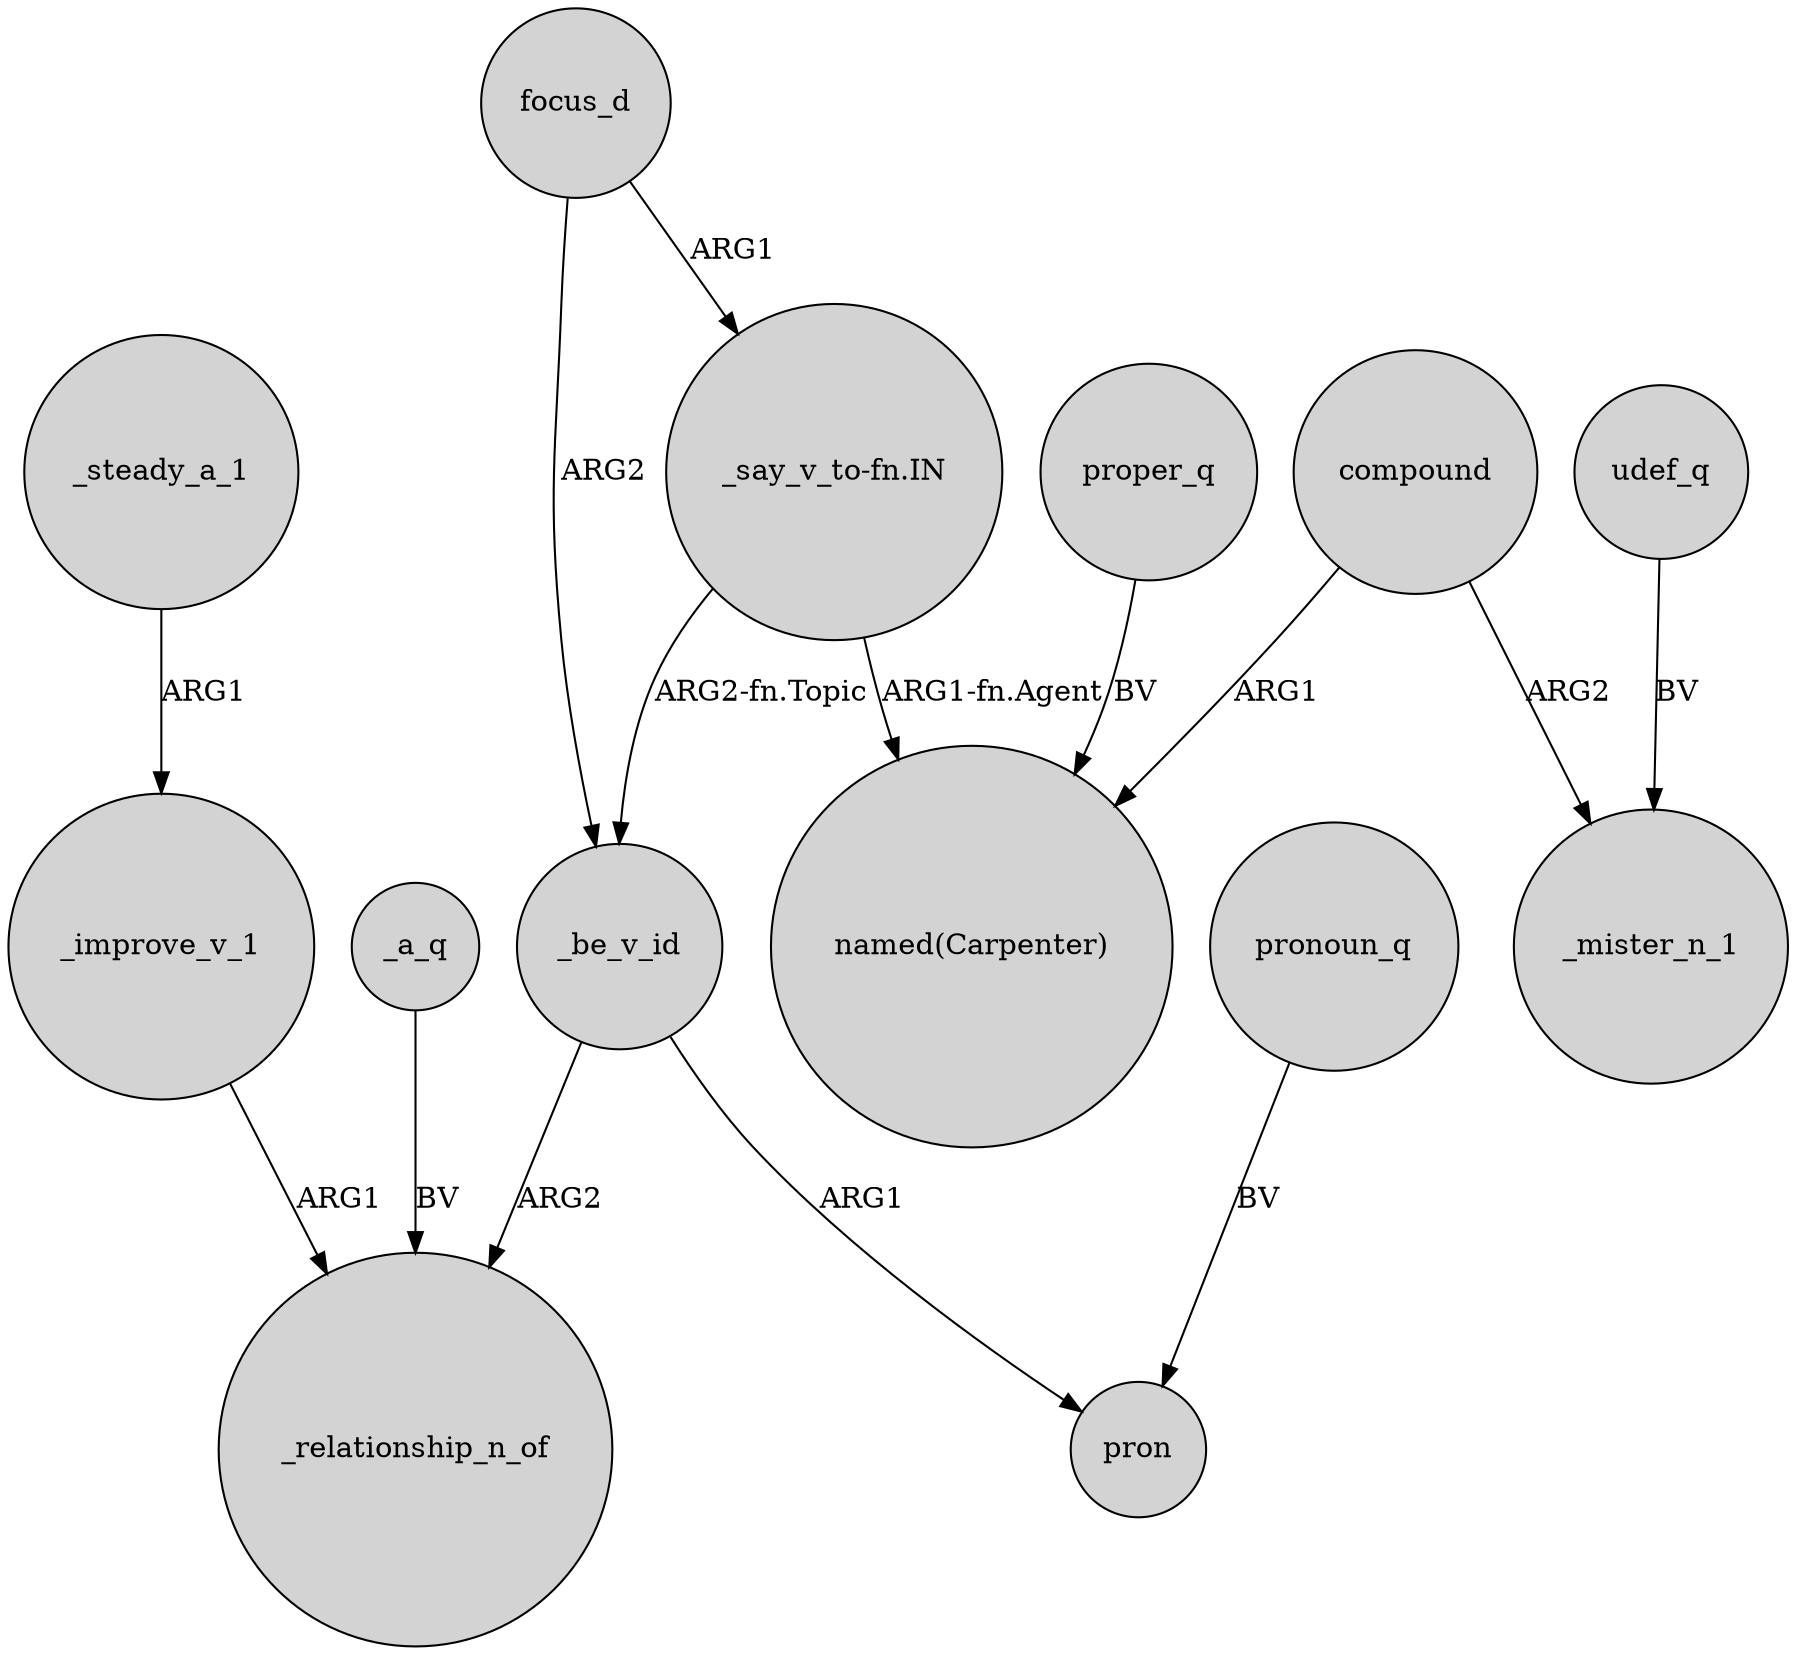 digraph {
	node [shape=circle style=filled]
	focus_d -> _be_v_id [label=ARG2]
	udef_q -> _mister_n_1 [label=BV]
	"_say_v_to-fn.IN" -> "named(Carpenter)" [label="ARG1-fn.Agent"]
	compound -> "named(Carpenter)" [label=ARG1]
	proper_q -> "named(Carpenter)" [label=BV]
	_a_q -> _relationship_n_of [label=BV]
	_steady_a_1 -> _improve_v_1 [label=ARG1]
	compound -> _mister_n_1 [label=ARG2]
	_be_v_id -> pron [label=ARG1]
	"_say_v_to-fn.IN" -> _be_v_id [label="ARG2-fn.Topic"]
	_improve_v_1 -> _relationship_n_of [label=ARG1]
	_be_v_id -> _relationship_n_of [label=ARG2]
	focus_d -> "_say_v_to-fn.IN" [label=ARG1]
	pronoun_q -> pron [label=BV]
}
